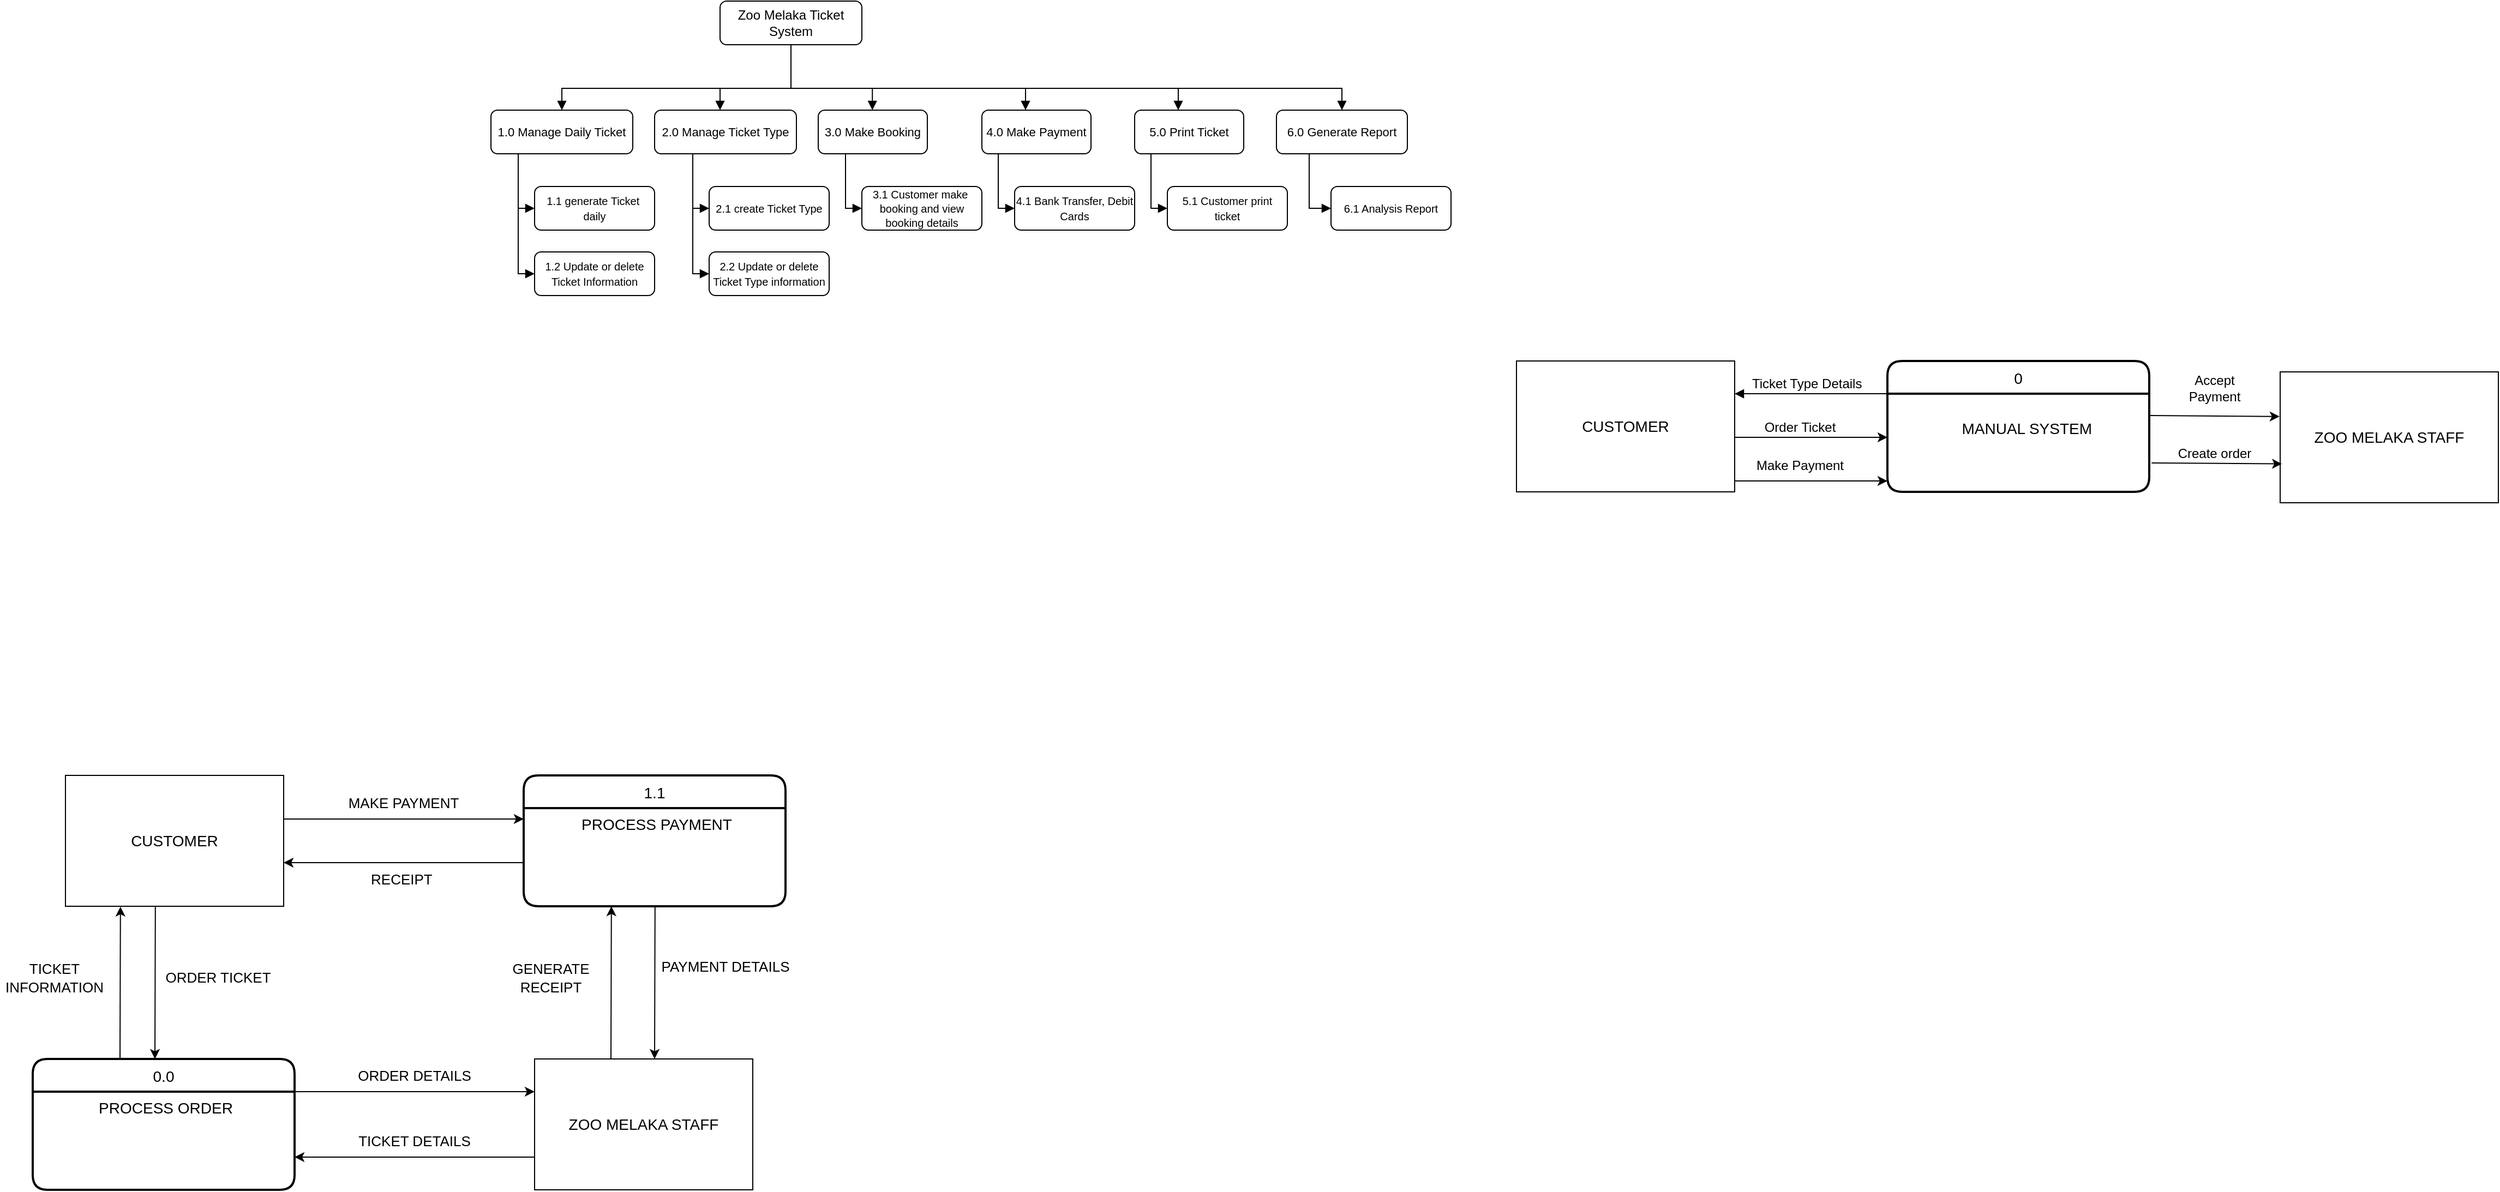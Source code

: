 <mxfile version="16.2.7" type="github">
  <diagram id="TOsZEdzZp91fuENZdWgG" name="Page-1">
    <mxGraphModel dx="1967" dy="623" grid="1" gridSize="10" guides="1" tooltips="1" connect="1" arrows="1" fold="1" page="1" pageScale="1" pageWidth="850" pageHeight="1100" math="0" shadow="0">
      <root>
        <mxCell id="0" />
        <mxCell id="1" parent="0" />
        <mxCell id="eIKXC1qmkzRRXaIxY2Rm-1" value="Zoo Melaka Ticket System" style="rounded=1;whiteSpace=wrap;html=1;" parent="1" vertex="1">
          <mxGeometry x="270" y="30" width="130" height="40" as="geometry" />
        </mxCell>
        <mxCell id="eIKXC1qmkzRRXaIxY2Rm-6" value="&lt;font style=&quot;font-size: 11px&quot;&gt;6.0 Generate Report&lt;/font&gt;" style="whiteSpace=wrap;html=1;align=center;verticalAlign=middle;treeFolding=1;treeMoving=1;newEdgeStyle={&quot;edgeStyle&quot;:&quot;elbowEdgeStyle&quot;,&quot;startArrow&quot;:&quot;none&quot;,&quot;endArrow&quot;:&quot;none&quot;};rounded=1;" parent="1" vertex="1">
          <mxGeometry x="780" y="130" width="120" height="40" as="geometry" />
        </mxCell>
        <mxCell id="eIKXC1qmkzRRXaIxY2Rm-7" value="" style="edgeStyle=elbowEdgeStyle;elbow=vertical;startArrow=none;endArrow=block;rounded=0;exitX=0.5;exitY=1;exitDx=0;exitDy=0;endFill=1;" parent="1" source="eIKXC1qmkzRRXaIxY2Rm-1" target="eIKXC1qmkzRRXaIxY2Rm-6" edge="1">
          <mxGeometry relative="1" as="geometry">
            <mxPoint x="375" y="100" as="sourcePoint" />
            <Array as="points">
              <mxPoint x="410" y="110" />
              <mxPoint x="780" y="110" />
              <mxPoint x="445" y="105" />
            </Array>
          </mxGeometry>
        </mxCell>
        <mxCell id="eIKXC1qmkzRRXaIxY2Rm-8" value="&lt;p style=&quot;line-height: 1.4&quot;&gt;&lt;font style=&quot;font-size: 11px&quot;&gt;4.0 Make Payment&lt;/font&gt;&lt;/p&gt;" style="whiteSpace=wrap;html=1;align=center;verticalAlign=middle;treeFolding=1;treeMoving=1;newEdgeStyle={&quot;edgeStyle&quot;:&quot;elbowEdgeStyle&quot;,&quot;startArrow&quot;:&quot;none&quot;,&quot;endArrow&quot;:&quot;none&quot;};rounded=1;" parent="1" vertex="1">
          <mxGeometry x="510" y="130" width="100" height="40" as="geometry" />
        </mxCell>
        <mxCell id="eIKXC1qmkzRRXaIxY2Rm-10" value="&lt;p style=&quot;line-height: 1.4&quot;&gt;&lt;font style=&quot;font-size: 11px&quot;&gt;3.0 Make Booking&lt;/font&gt;&lt;/p&gt;" style="whiteSpace=wrap;html=1;align=center;verticalAlign=middle;treeFolding=1;treeMoving=1;newEdgeStyle={&quot;edgeStyle&quot;:&quot;elbowEdgeStyle&quot;,&quot;startArrow&quot;:&quot;none&quot;,&quot;endArrow&quot;:&quot;none&quot;};rounded=1;" parent="1" vertex="1">
          <mxGeometry x="360" y="130" width="100" height="40" as="geometry" />
        </mxCell>
        <mxCell id="eIKXC1qmkzRRXaIxY2Rm-11" value="" style="elbow=vertical;startArrow=none;endArrow=block;rounded=0;endFill=1;" parent="1" edge="1">
          <mxGeometry relative="1" as="geometry">
            <mxPoint x="409.62" y="110" as="sourcePoint" />
            <mxPoint x="409.62" y="130" as="targetPoint" />
          </mxGeometry>
        </mxCell>
        <mxCell id="eIKXC1qmkzRRXaIxY2Rm-12" value="&lt;p style=&quot;line-height: 1.4&quot;&gt;&lt;font style=&quot;font-size: 11px&quot;&gt;2.0 Manage Ticket Type&lt;/font&gt;&lt;/p&gt;" style="whiteSpace=wrap;html=1;align=center;verticalAlign=middle;treeFolding=1;treeMoving=1;newEdgeStyle={&quot;edgeStyle&quot;:&quot;elbowEdgeStyle&quot;,&quot;startArrow&quot;:&quot;none&quot;,&quot;endArrow&quot;:&quot;none&quot;};rounded=1;" parent="1" vertex="1">
          <mxGeometry x="210" y="130" width="130" height="40" as="geometry" />
        </mxCell>
        <mxCell id="eIKXC1qmkzRRXaIxY2Rm-13" value="" style="elbow=vertical;startArrow=none;endArrow=block;rounded=0;endFill=1;" parent="1" edge="1">
          <mxGeometry relative="1" as="geometry">
            <mxPoint x="270.0" y="110.0" as="sourcePoint" />
            <mxPoint x="270.0" y="130.0" as="targetPoint" />
          </mxGeometry>
        </mxCell>
        <mxCell id="eIKXC1qmkzRRXaIxY2Rm-14" value="&lt;p style=&quot;line-height: 1.4&quot;&gt;&lt;font style=&quot;font-size: 11px&quot;&gt;1.0 Manage Daily Ticket&lt;/font&gt;&lt;/p&gt;" style="whiteSpace=wrap;html=1;align=center;verticalAlign=middle;treeFolding=1;treeMoving=1;newEdgeStyle={&quot;edgeStyle&quot;:&quot;elbowEdgeStyle&quot;,&quot;startArrow&quot;:&quot;none&quot;,&quot;endArrow&quot;:&quot;none&quot;};rounded=1;" parent="1" vertex="1">
          <mxGeometry x="60" y="130" width="130" height="40" as="geometry" />
        </mxCell>
        <mxCell id="eIKXC1qmkzRRXaIxY2Rm-16" value="" style="edgeStyle=elbowEdgeStyle;elbow=vertical;startArrow=none;endArrow=block;rounded=0;fontSize=11;exitX=0.5;exitY=1;exitDx=0;exitDy=0;endFill=1;" parent="1" source="eIKXC1qmkzRRXaIxY2Rm-1" target="eIKXC1qmkzRRXaIxY2Rm-14" edge="1">
          <mxGeometry relative="1" as="geometry">
            <mxPoint x="309.52" y="70.0" as="sourcePoint" />
            <mxPoint x="-60" y="130" as="targetPoint" />
            <Array as="points">
              <mxPoint x="330" y="110" />
              <mxPoint x="370" y="110" />
              <mxPoint x="310" y="110" />
              <mxPoint x="240" y="110" />
              <mxPoint x="220" y="100" />
            </Array>
          </mxGeometry>
        </mxCell>
        <mxCell id="eIKXC1qmkzRRXaIxY2Rm-18" value="&lt;font style=&quot;font-size: 10px&quot;&gt;4.1 Bank Transfer, Debit Cards&lt;/font&gt;" style="whiteSpace=wrap;html=1;align=center;verticalAlign=middle;treeFolding=1;treeMoving=1;newEdgeStyle={&quot;edgeStyle&quot;:&quot;elbowEdgeStyle&quot;,&quot;startArrow&quot;:&quot;none&quot;,&quot;endArrow&quot;:&quot;none&quot;};rounded=1;fontSize=11;" parent="1" vertex="1">
          <mxGeometry x="540" y="200" width="110" height="40" as="geometry" />
        </mxCell>
        <mxCell id="eIKXC1qmkzRRXaIxY2Rm-20" value="&lt;font style=&quot;font-size: 10px&quot;&gt;6.1 Analysis Report&lt;/font&gt;" style="whiteSpace=wrap;html=1;align=center;verticalAlign=middle;treeFolding=1;treeMoving=1;newEdgeStyle={&quot;edgeStyle&quot;:&quot;elbowEdgeStyle&quot;,&quot;startArrow&quot;:&quot;none&quot;,&quot;endArrow&quot;:&quot;none&quot;};rounded=1;fontSize=11;" parent="1" vertex="1">
          <mxGeometry x="830" y="200" width="110" height="40" as="geometry" />
        </mxCell>
        <mxCell id="eIKXC1qmkzRRXaIxY2Rm-21" value="" style="edgeStyle=elbowEdgeStyle;elbow=vertical;startArrow=none;endArrow=block;rounded=0;fontSize=11;endFill=1;" parent="1" edge="1">
          <mxGeometry relative="1" as="geometry">
            <mxPoint x="810" y="170" as="sourcePoint" />
            <mxPoint x="830" y="220" as="targetPoint" />
            <Array as="points">
              <mxPoint x="790" y="220" />
            </Array>
          </mxGeometry>
        </mxCell>
        <mxCell id="eIKXC1qmkzRRXaIxY2Rm-22" value="&lt;font style=&quot;font-size: 10px&quot;&gt;3.1 Customer make&amp;nbsp; booking and view booking details&lt;/font&gt;" style="whiteSpace=wrap;html=1;align=center;verticalAlign=middle;treeFolding=1;treeMoving=1;newEdgeStyle={&quot;edgeStyle&quot;:&quot;elbowEdgeStyle&quot;,&quot;startArrow&quot;:&quot;none&quot;,&quot;endArrow&quot;:&quot;none&quot;};rounded=1;fontSize=11;" parent="1" vertex="1">
          <mxGeometry x="400" y="200" width="110" height="40" as="geometry" />
        </mxCell>
        <mxCell id="eIKXC1qmkzRRXaIxY2Rm-23" value="" style="elbow=vertical;startArrow=none;endArrow=block;rounded=0;endFill=1;" parent="1" edge="1">
          <mxGeometry relative="1" as="geometry">
            <mxPoint x="550" y="110" as="sourcePoint" />
            <mxPoint x="550" y="130" as="targetPoint" />
            <Array as="points">
              <mxPoint x="550" y="120" />
            </Array>
          </mxGeometry>
        </mxCell>
        <mxCell id="eIKXC1qmkzRRXaIxY2Rm-24" value="" style="edgeStyle=elbowEdgeStyle;elbow=vertical;startArrow=none;endArrow=block;rounded=0;fontSize=11;endFill=1;" parent="1" edge="1">
          <mxGeometry relative="1" as="geometry">
            <mxPoint x="525.0" y="170" as="sourcePoint" />
            <mxPoint x="540" y="220" as="targetPoint" />
            <Array as="points">
              <mxPoint x="505" y="220" />
            </Array>
          </mxGeometry>
        </mxCell>
        <mxCell id="eIKXC1qmkzRRXaIxY2Rm-25" value="" style="edgeStyle=elbowEdgeStyle;elbow=vertical;startArrow=none;endArrow=block;rounded=0;fontSize=11;endFill=1;" parent="1" edge="1">
          <mxGeometry relative="1" as="geometry">
            <mxPoint x="385" y="170" as="sourcePoint" />
            <mxPoint x="400" y="220" as="targetPoint" />
            <Array as="points">
              <mxPoint x="365" y="220" />
            </Array>
          </mxGeometry>
        </mxCell>
        <mxCell id="eIKXC1qmkzRRXaIxY2Rm-29" value="&lt;p style=&quot;line-height: 1.4&quot;&gt;&lt;font style=&quot;font-size: 11px&quot;&gt;5.0 Print Ticket&lt;/font&gt;&lt;/p&gt;" style="whiteSpace=wrap;html=1;align=center;verticalAlign=middle;treeFolding=1;treeMoving=1;newEdgeStyle={&quot;edgeStyle&quot;:&quot;elbowEdgeStyle&quot;,&quot;startArrow&quot;:&quot;none&quot;,&quot;endArrow&quot;:&quot;none&quot;};rounded=1;" parent="1" vertex="1">
          <mxGeometry x="650" y="130" width="100" height="40" as="geometry" />
        </mxCell>
        <mxCell id="eIKXC1qmkzRRXaIxY2Rm-30" value="&lt;font style=&quot;font-size: 10px&quot;&gt;5.1 Customer print ticket&lt;/font&gt;" style="whiteSpace=wrap;html=1;align=center;verticalAlign=middle;treeFolding=1;treeMoving=1;newEdgeStyle={&quot;edgeStyle&quot;:&quot;elbowEdgeStyle&quot;,&quot;startArrow&quot;:&quot;none&quot;,&quot;endArrow&quot;:&quot;none&quot;};rounded=1;fontSize=11;" parent="1" vertex="1">
          <mxGeometry x="680" y="200" width="110" height="40" as="geometry" />
        </mxCell>
        <mxCell id="eIKXC1qmkzRRXaIxY2Rm-31" value="" style="edgeStyle=elbowEdgeStyle;elbow=vertical;startArrow=none;endArrow=block;rounded=0;fontSize=11;endFill=1;" parent="1" edge="1">
          <mxGeometry relative="1" as="geometry">
            <mxPoint x="665" y="170" as="sourcePoint" />
            <mxPoint x="680" y="220" as="targetPoint" />
            <Array as="points">
              <mxPoint x="645" y="220" />
            </Array>
          </mxGeometry>
        </mxCell>
        <mxCell id="eIKXC1qmkzRRXaIxY2Rm-32" value="" style="elbow=vertical;startArrow=none;endArrow=block;rounded=0;endFill=1;" parent="1" edge="1">
          <mxGeometry relative="1" as="geometry">
            <mxPoint x="690" y="110.0" as="sourcePoint" />
            <mxPoint x="690" y="130.0" as="targetPoint" />
            <Array as="points">
              <mxPoint x="690" y="120" />
            </Array>
          </mxGeometry>
        </mxCell>
        <mxCell id="eIKXC1qmkzRRXaIxY2Rm-33" value="&lt;font style=&quot;font-size: 10px&quot;&gt;2.1 create Ticket Type&lt;/font&gt;" style="whiteSpace=wrap;html=1;align=center;verticalAlign=middle;treeFolding=1;treeMoving=1;newEdgeStyle={&quot;edgeStyle&quot;:&quot;elbowEdgeStyle&quot;,&quot;startArrow&quot;:&quot;none&quot;,&quot;endArrow&quot;:&quot;none&quot;};rounded=1;fontSize=11;" parent="1" vertex="1">
          <mxGeometry x="260" y="200" width="110" height="40" as="geometry" />
        </mxCell>
        <mxCell id="eIKXC1qmkzRRXaIxY2Rm-35" value="&lt;font style=&quot;font-size: 10px&quot;&gt;2.2 Update or delete Ticket Type information&lt;/font&gt;" style="whiteSpace=wrap;html=1;align=center;verticalAlign=middle;treeFolding=1;treeMoving=1;newEdgeStyle={&quot;edgeStyle&quot;:&quot;elbowEdgeStyle&quot;,&quot;startArrow&quot;:&quot;none&quot;,&quot;endArrow&quot;:&quot;none&quot;};rounded=1;fontSize=11;" parent="1" vertex="1">
          <mxGeometry x="260" y="260" width="110" height="40" as="geometry" />
        </mxCell>
        <mxCell id="eIKXC1qmkzRRXaIxY2Rm-36" value="" style="edgeStyle=elbowEdgeStyle;elbow=vertical;startArrow=none;endArrow=block;rounded=0;fontSize=11;endFill=1;" parent="1" edge="1">
          <mxGeometry relative="1" as="geometry">
            <mxPoint x="245" y="220" as="sourcePoint" />
            <mxPoint x="260" y="280" as="targetPoint" />
            <Array as="points">
              <mxPoint x="225" y="280" />
            </Array>
          </mxGeometry>
        </mxCell>
        <mxCell id="eIKXC1qmkzRRXaIxY2Rm-40" value="" style="edgeStyle=elbowEdgeStyle;elbow=vertical;startArrow=none;endArrow=block;rounded=0;fontSize=11;endFill=1;" parent="1" edge="1">
          <mxGeometry relative="1" as="geometry">
            <mxPoint x="245" y="170" as="sourcePoint" />
            <mxPoint x="260" y="220" as="targetPoint" />
            <Array as="points">
              <mxPoint x="225" y="220" />
            </Array>
          </mxGeometry>
        </mxCell>
        <mxCell id="eIKXC1qmkzRRXaIxY2Rm-43" value="" style="edgeStyle=elbowEdgeStyle;elbow=vertical;startArrow=none;endArrow=block;rounded=0;fontSize=11;endFill=1;" parent="1" edge="1">
          <mxGeometry relative="1" as="geometry">
            <mxPoint x="85" y="170" as="sourcePoint" />
            <mxPoint x="100" y="220" as="targetPoint" />
            <Array as="points">
              <mxPoint x="65" y="220" />
            </Array>
          </mxGeometry>
        </mxCell>
        <mxCell id="eIKXC1qmkzRRXaIxY2Rm-44" value="&lt;font style=&quot;font-size: 10px&quot;&gt;1.1 generate Ticket&amp;nbsp; daily&lt;/font&gt;" style="whiteSpace=wrap;html=1;align=center;verticalAlign=middle;treeFolding=1;treeMoving=1;newEdgeStyle={&quot;edgeStyle&quot;:&quot;elbowEdgeStyle&quot;,&quot;startArrow&quot;:&quot;none&quot;,&quot;endArrow&quot;:&quot;none&quot;};rounded=1;fontSize=11;" parent="1" vertex="1">
          <mxGeometry x="100" y="200" width="110" height="40" as="geometry" />
        </mxCell>
        <mxCell id="eIKXC1qmkzRRXaIxY2Rm-45" value="&lt;font style=&quot;font-size: 10px&quot;&gt;1.2 Update or delete Ticket Information&lt;/font&gt;" style="whiteSpace=wrap;html=1;align=center;verticalAlign=middle;treeFolding=1;treeMoving=1;newEdgeStyle={&quot;edgeStyle&quot;:&quot;elbowEdgeStyle&quot;,&quot;startArrow&quot;:&quot;none&quot;,&quot;endArrow&quot;:&quot;none&quot;};rounded=1;fontSize=11;" parent="1" vertex="1">
          <mxGeometry x="100" y="260" width="110" height="40" as="geometry" />
        </mxCell>
        <mxCell id="eIKXC1qmkzRRXaIxY2Rm-46" value="" style="edgeStyle=elbowEdgeStyle;elbow=vertical;startArrow=none;endArrow=block;rounded=0;fontSize=11;endFill=1;" parent="1" edge="1">
          <mxGeometry relative="1" as="geometry">
            <mxPoint x="85" y="220" as="sourcePoint" />
            <mxPoint x="100" y="280" as="targetPoint" />
            <Array as="points">
              <mxPoint x="65" y="280" />
            </Array>
          </mxGeometry>
        </mxCell>
        <mxCell id="DNsANZ6tWJD0aadf25Gj-4" value="0" style="swimlane;childLayout=stackLayout;horizontal=1;startSize=30;horizontalStack=0;rounded=1;fontSize=14;fontStyle=0;strokeWidth=2;resizeParent=0;resizeLast=1;shadow=0;dashed=0;align=center;labelBackgroundColor=#FFFFFF;" vertex="1" parent="1">
          <mxGeometry x="1340" y="360" width="240" height="120" as="geometry" />
        </mxCell>
        <mxCell id="DNsANZ6tWJD0aadf25Gj-5" value="&#xa;                MANUAL SYSTEM " style="align=left;strokeColor=none;fillColor=none;spacingLeft=4;fontSize=14;verticalAlign=top;resizable=0;rotatable=0;part=1;rounded=1;labelBackgroundColor=#FFFFFF;" vertex="1" parent="DNsANZ6tWJD0aadf25Gj-4">
          <mxGeometry y="30" width="240" height="90" as="geometry" />
        </mxCell>
        <mxCell id="DNsANZ6tWJD0aadf25Gj-7" value="CUSTOMER" style="rounded=0;whiteSpace=wrap;html=1;labelBackgroundColor=#FFFFFF;fontSize=14;" vertex="1" parent="1">
          <mxGeometry x="1000" y="360" width="200" height="120" as="geometry" />
        </mxCell>
        <mxCell id="DNsANZ6tWJD0aadf25Gj-8" value="ZOO MELAKA STAFF" style="rounded=0;whiteSpace=wrap;html=1;labelBackgroundColor=#FFFFFF;fontSize=14;" vertex="1" parent="1">
          <mxGeometry x="1700" y="370" width="200" height="120" as="geometry" />
        </mxCell>
        <mxCell id="DNsANZ6tWJD0aadf25Gj-9" value="" style="endArrow=classic;html=1;rounded=0;fontSize=14;entryX=0.008;entryY=0.703;entryDx=0;entryDy=0;entryPerimeter=0;exitX=1.009;exitY=0.705;exitDx=0;exitDy=0;exitPerimeter=0;" edge="1" parent="1" source="DNsANZ6tWJD0aadf25Gj-5" target="DNsANZ6tWJD0aadf25Gj-8">
          <mxGeometry width="50" height="50" relative="1" as="geometry">
            <mxPoint x="1610" y="455" as="sourcePoint" />
            <mxPoint x="1660" y="405" as="targetPoint" />
          </mxGeometry>
        </mxCell>
        <mxCell id="DNsANZ6tWJD0aadf25Gj-11" value="&lt;font style=&quot;font-size: 12px&quot;&gt;Order Ticket&lt;/font&gt;" style="text;html=1;strokeColor=none;fillColor=none;align=center;verticalAlign=middle;whiteSpace=wrap;rounded=0;labelBackgroundColor=#FFFFFF;fontSize=14;" vertex="1" parent="1">
          <mxGeometry x="1210" y="415" width="100" height="10" as="geometry" />
        </mxCell>
        <mxCell id="DNsANZ6tWJD0aadf25Gj-14" value="Ticket Type Details" style="text;strokeColor=none;fillColor=none;align=left;verticalAlign=middle;spacingLeft=4;spacingRight=4;overflow=hidden;points=[[0,0.5],[1,0.5]];portConstraint=eastwest;rotatable=0;rounded=1;labelBackgroundColor=#FFFFFF;fontSize=12;" vertex="1" parent="1">
          <mxGeometry x="1210" y="370" width="120" height="20" as="geometry" />
        </mxCell>
        <mxCell id="DNsANZ6tWJD0aadf25Gj-15" value="" style="endArrow=classic;html=1;rounded=0;fontSize=14;entryX=0;entryY=0.889;entryDx=0;entryDy=0;entryPerimeter=0;" edge="1" parent="1" target="DNsANZ6tWJD0aadf25Gj-5">
          <mxGeometry width="50" height="50" relative="1" as="geometry">
            <mxPoint x="1200" y="470" as="sourcePoint" />
            <mxPoint x="1310" y="470" as="targetPoint" />
          </mxGeometry>
        </mxCell>
        <mxCell id="DNsANZ6tWJD0aadf25Gj-17" value="" style="endArrow=classic;html=1;rounded=0;fontSize=14;entryX=0;entryY=0.611;entryDx=0;entryDy=0;entryPerimeter=0;" edge="1" parent="1">
          <mxGeometry width="50" height="50" relative="1" as="geometry">
            <mxPoint x="1200.0" y="430.01" as="sourcePoint" />
            <mxPoint x="1340.0" y="430.0" as="targetPoint" />
          </mxGeometry>
        </mxCell>
        <mxCell id="DNsANZ6tWJD0aadf25Gj-18" value="" style="endArrow=none;html=1;rounded=0;fontSize=14;entryX=0;entryY=0.611;entryDx=0;entryDy=0;entryPerimeter=0;endFill=0;startArrow=block;startFill=1;" edge="1" parent="1">
          <mxGeometry width="50" height="50" relative="1" as="geometry">
            <mxPoint x="1200.0" y="390.01" as="sourcePoint" />
            <mxPoint x="1340.0" y="390.0" as="targetPoint" />
          </mxGeometry>
        </mxCell>
        <mxCell id="DNsANZ6tWJD0aadf25Gj-19" value="&lt;font style=&quot;font-size: 12px&quot;&gt;Make Payment&lt;/font&gt;" style="text;html=1;strokeColor=none;fillColor=none;align=center;verticalAlign=middle;whiteSpace=wrap;rounded=0;labelBackgroundColor=#FFFFFF;fontSize=14;" vertex="1" parent="1">
          <mxGeometry x="1210" y="450" width="100" height="10" as="geometry" />
        </mxCell>
        <mxCell id="DNsANZ6tWJD0aadf25Gj-20" value="Create order" style="text;html=1;strokeColor=none;fillColor=none;align=center;verticalAlign=middle;whiteSpace=wrap;rounded=0;labelBackgroundColor=#FFFFFF;fontSize=12;" vertex="1" parent="1">
          <mxGeometry x="1600" y="430" width="80" height="30" as="geometry" />
        </mxCell>
        <mxCell id="DNsANZ6tWJD0aadf25Gj-22" value="Accept Payment" style="text;html=1;strokeColor=none;fillColor=none;align=center;verticalAlign=middle;whiteSpace=wrap;rounded=0;labelBackgroundColor=#FFFFFF;fontSize=12;" vertex="1" parent="1">
          <mxGeometry x="1600" y="370" width="80" height="30" as="geometry" />
        </mxCell>
        <mxCell id="DNsANZ6tWJD0aadf25Gj-23" value="" style="endArrow=classic;html=1;rounded=0;fontSize=14;entryX=0.008;entryY=0.703;entryDx=0;entryDy=0;entryPerimeter=0;exitX=1.009;exitY=0.705;exitDx=0;exitDy=0;exitPerimeter=0;" edge="1" parent="1">
          <mxGeometry width="50" height="50" relative="1" as="geometry">
            <mxPoint x="1580.0" y="410.0" as="sourcePoint" />
            <mxPoint x="1699.44" y="410.91" as="targetPoint" />
          </mxGeometry>
        </mxCell>
        <mxCell id="DNsANZ6tWJD0aadf25Gj-24" value="0.0" style="swimlane;childLayout=stackLayout;horizontal=1;startSize=30;horizontalStack=0;rounded=1;fontSize=14;fontStyle=0;strokeWidth=2;resizeParent=0;resizeLast=1;shadow=0;dashed=0;align=center;labelBackgroundColor=#FFFFFF;" vertex="1" parent="1">
          <mxGeometry x="-360" y="1000" width="240" height="120" as="geometry" />
        </mxCell>
        <mxCell id="DNsANZ6tWJD0aadf25Gj-25" value="PROCESS ORDER" style="align=center;strokeColor=none;fillColor=none;spacingLeft=4;fontSize=14;verticalAlign=top;resizable=0;rotatable=0;part=1;rounded=1;labelBackgroundColor=#FFFFFF;" vertex="1" parent="DNsANZ6tWJD0aadf25Gj-24">
          <mxGeometry y="30" width="240" height="90" as="geometry" />
        </mxCell>
        <mxCell id="DNsANZ6tWJD0aadf25Gj-28" value="CUSTOMER" style="rounded=0;whiteSpace=wrap;html=1;labelBackgroundColor=#FFFFFF;fontSize=14;" vertex="1" parent="1">
          <mxGeometry x="-330" y="740" width="200" height="120" as="geometry" />
        </mxCell>
        <mxCell id="DNsANZ6tWJD0aadf25Gj-31" value="ZOO MELAKA STAFF" style="rounded=0;whiteSpace=wrap;html=1;labelBackgroundColor=#FFFFFF;fontSize=14;" vertex="1" parent="1">
          <mxGeometry x="100" y="1000" width="200" height="120" as="geometry" />
        </mxCell>
        <mxCell id="DNsANZ6tWJD0aadf25Gj-34" value="" style="endArrow=classic;html=1;rounded=0;fontSize=14;" edge="1" parent="1">
          <mxGeometry width="50" height="50" relative="1" as="geometry">
            <mxPoint x="-120" y="1030" as="sourcePoint" />
            <mxPoint x="100" y="1030" as="targetPoint" />
          </mxGeometry>
        </mxCell>
        <mxCell id="DNsANZ6tWJD0aadf25Gj-35" value="&lt;font style=&quot;font-size: 13px&quot;&gt;ORDER DETAILS&lt;/font&gt;" style="text;html=1;strokeColor=none;fillColor=none;align=center;verticalAlign=middle;whiteSpace=wrap;rounded=0;labelBackgroundColor=#FFFFFF;fontSize=14;" vertex="1" parent="1">
          <mxGeometry x="-70" y="1010" width="120" height="10" as="geometry" />
        </mxCell>
        <mxCell id="DNsANZ6tWJD0aadf25Gj-36" value="1.1" style="swimlane;childLayout=stackLayout;horizontal=1;startSize=30;horizontalStack=0;rounded=1;fontSize=14;fontStyle=0;strokeWidth=2;resizeParent=0;resizeLast=1;shadow=0;dashed=0;align=center;labelBackgroundColor=#FFFFFF;" vertex="1" parent="1">
          <mxGeometry x="90" y="740" width="240" height="120" as="geometry" />
        </mxCell>
        <mxCell id="DNsANZ6tWJD0aadf25Gj-37" value="PROCESS PAYMENT" style="align=center;strokeColor=none;fillColor=none;spacingLeft=4;fontSize=14;verticalAlign=top;resizable=0;rotatable=0;part=1;rounded=1;labelBackgroundColor=#FFFFFF;" vertex="1" parent="DNsANZ6tWJD0aadf25Gj-36">
          <mxGeometry y="30" width="240" height="90" as="geometry" />
        </mxCell>
        <mxCell id="DNsANZ6tWJD0aadf25Gj-38" value="" style="endArrow=classic;html=1;rounded=0;fontSize=14;exitX=0.412;exitY=1.003;exitDx=0;exitDy=0;exitPerimeter=0;" edge="1" parent="1" source="DNsANZ6tWJD0aadf25Gj-28">
          <mxGeometry width="50" height="50" relative="1" as="geometry">
            <mxPoint x="-300" y="920" as="sourcePoint" />
            <mxPoint x="-248" y="1000" as="targetPoint" />
          </mxGeometry>
        </mxCell>
        <mxCell id="DNsANZ6tWJD0aadf25Gj-39" value="" style="endArrow=classic;html=1;rounded=0;fontSize=14;" edge="1" parent="1">
          <mxGeometry width="50" height="50" relative="1" as="geometry">
            <mxPoint x="-130" y="780" as="sourcePoint" />
            <mxPoint x="90" y="780" as="targetPoint" />
          </mxGeometry>
        </mxCell>
        <mxCell id="DNsANZ6tWJD0aadf25Gj-40" value="" style="endArrow=classic;html=1;rounded=0;fontSize=14;exitX=0.412;exitY=1.003;exitDx=0;exitDy=0;exitPerimeter=0;" edge="1" parent="1">
          <mxGeometry width="50" height="50" relative="1" as="geometry">
            <mxPoint x="210.4" y="860.36" as="sourcePoint" />
            <mxPoint x="210" y="1000" as="targetPoint" />
          </mxGeometry>
        </mxCell>
        <mxCell id="DNsANZ6tWJD0aadf25Gj-41" value="&lt;span style=&quot;font-size: 13px&quot;&gt;ORDER TICKET&lt;/span&gt;" style="text;html=1;strokeColor=none;fillColor=none;align=center;verticalAlign=middle;whiteSpace=wrap;rounded=0;labelBackgroundColor=#FFFFFF;fontSize=14;" vertex="1" parent="1">
          <mxGeometry x="-240" y="920" width="100" height="10" as="geometry" />
        </mxCell>
        <mxCell id="DNsANZ6tWJD0aadf25Gj-42" value="&lt;span style=&quot;font-size: 13px&quot;&gt;MAKE PAYMENT&lt;/span&gt;" style="text;html=1;strokeColor=none;fillColor=none;align=center;verticalAlign=middle;whiteSpace=wrap;rounded=0;labelBackgroundColor=#FFFFFF;fontSize=14;" vertex="1" parent="1">
          <mxGeometry x="-80" y="760" width="120" height="10" as="geometry" />
        </mxCell>
        <mxCell id="DNsANZ6tWJD0aadf25Gj-43" value="&lt;span style=&quot;font-size: 13px&quot;&gt;PAYMENT DETAILS&lt;/span&gt;" style="text;html=1;strokeColor=none;fillColor=none;align=center;verticalAlign=middle;whiteSpace=wrap;rounded=0;labelBackgroundColor=#FFFFFF;fontSize=14;" vertex="1" parent="1">
          <mxGeometry x="210" y="910" width="130" height="10" as="geometry" />
        </mxCell>
        <mxCell id="DNsANZ6tWJD0aadf25Gj-44" value="" style="endArrow=none;html=1;rounded=0;fontSize=14;exitX=0.412;exitY=1.003;exitDx=0;exitDy=0;exitPerimeter=0;endFill=0;startArrow=classic;startFill=1;" edge="1" parent="1">
          <mxGeometry width="50" height="50" relative="1" as="geometry">
            <mxPoint x="170.4" y="860.0" as="sourcePoint" />
            <mxPoint x="170" y="999.64" as="targetPoint" />
          </mxGeometry>
        </mxCell>
        <mxCell id="DNsANZ6tWJD0aadf25Gj-46" style="edgeStyle=orthogonalEdgeStyle;rounded=0;orthogonalLoop=1;jettySize=auto;html=1;exitX=0.75;exitY=1;exitDx=0;exitDy=0;fontSize=13;startArrow=classic;startFill=1;endArrow=none;endFill=0;" edge="1" parent="1" source="DNsANZ6tWJD0aadf25Gj-45">
          <mxGeometry relative="1" as="geometry">
            <mxPoint x="130" y="930" as="targetPoint" />
          </mxGeometry>
        </mxCell>
        <mxCell id="DNsANZ6tWJD0aadf25Gj-45" value="&lt;span style=&quot;font-size: 13px&quot;&gt;GENERATE RECEIPT&lt;/span&gt;" style="text;html=1;strokeColor=none;fillColor=none;align=center;verticalAlign=middle;whiteSpace=wrap;rounded=0;labelBackgroundColor=#FFFFFF;fontSize=14;" vertex="1" parent="1">
          <mxGeometry x="70" y="920" width="90" height="10" as="geometry" />
        </mxCell>
        <mxCell id="DNsANZ6tWJD0aadf25Gj-47" value="" style="endArrow=none;html=1;rounded=0;fontSize=14;startArrow=classic;startFill=1;endFill=0;" edge="1" parent="1">
          <mxGeometry width="50" height="50" relative="1" as="geometry">
            <mxPoint x="-130" y="820" as="sourcePoint" />
            <mxPoint x="90" y="820" as="targetPoint" />
          </mxGeometry>
        </mxCell>
        <mxCell id="DNsANZ6tWJD0aadf25Gj-48" value="&lt;span style=&quot;font-size: 13px&quot;&gt;RECEIPT&amp;nbsp;&lt;/span&gt;" style="text;html=1;strokeColor=none;fillColor=none;align=center;verticalAlign=middle;whiteSpace=wrap;rounded=0;labelBackgroundColor=#FFFFFF;fontSize=14;" vertex="1" parent="1">
          <mxGeometry x="-80" y="830" width="120" height="10" as="geometry" />
        </mxCell>
        <mxCell id="DNsANZ6tWJD0aadf25Gj-49" value="" style="endArrow=none;html=1;rounded=0;fontSize=14;endFill=0;startArrow=classic;startFill=1;" edge="1" parent="1">
          <mxGeometry width="50" height="50" relative="1" as="geometry">
            <mxPoint x="-120" y="1090" as="sourcePoint" />
            <mxPoint x="100" y="1090" as="targetPoint" />
          </mxGeometry>
        </mxCell>
        <mxCell id="DNsANZ6tWJD0aadf25Gj-51" value="&lt;font style=&quot;font-size: 13px&quot;&gt;TICKET DETAILS&lt;/font&gt;" style="text;html=1;strokeColor=none;fillColor=none;align=center;verticalAlign=middle;whiteSpace=wrap;rounded=0;labelBackgroundColor=#FFFFFF;fontSize=14;" vertex="1" parent="1">
          <mxGeometry x="-70" y="1070" width="120" height="10" as="geometry" />
        </mxCell>
        <mxCell id="DNsANZ6tWJD0aadf25Gj-52" value="" style="endArrow=none;html=1;rounded=0;fontSize=14;exitX=0.412;exitY=1.003;exitDx=0;exitDy=0;exitPerimeter=0;endFill=0;startArrow=classic;startFill=1;" edge="1" parent="1">
          <mxGeometry width="50" height="50" relative="1" as="geometry">
            <mxPoint x="-279.6" y="860.36" as="sourcePoint" />
            <mxPoint x="-280" y="1000" as="targetPoint" />
          </mxGeometry>
        </mxCell>
        <mxCell id="DNsANZ6tWJD0aadf25Gj-53" value="&lt;span style=&quot;font-size: 13px&quot;&gt;TICKET INFORMATION&lt;/span&gt;" style="text;html=1;strokeColor=none;fillColor=none;align=center;verticalAlign=middle;whiteSpace=wrap;rounded=0;labelBackgroundColor=#FFFFFF;fontSize=14;" vertex="1" parent="1">
          <mxGeometry x="-390" y="920" width="100" height="10" as="geometry" />
        </mxCell>
      </root>
    </mxGraphModel>
  </diagram>
</mxfile>
